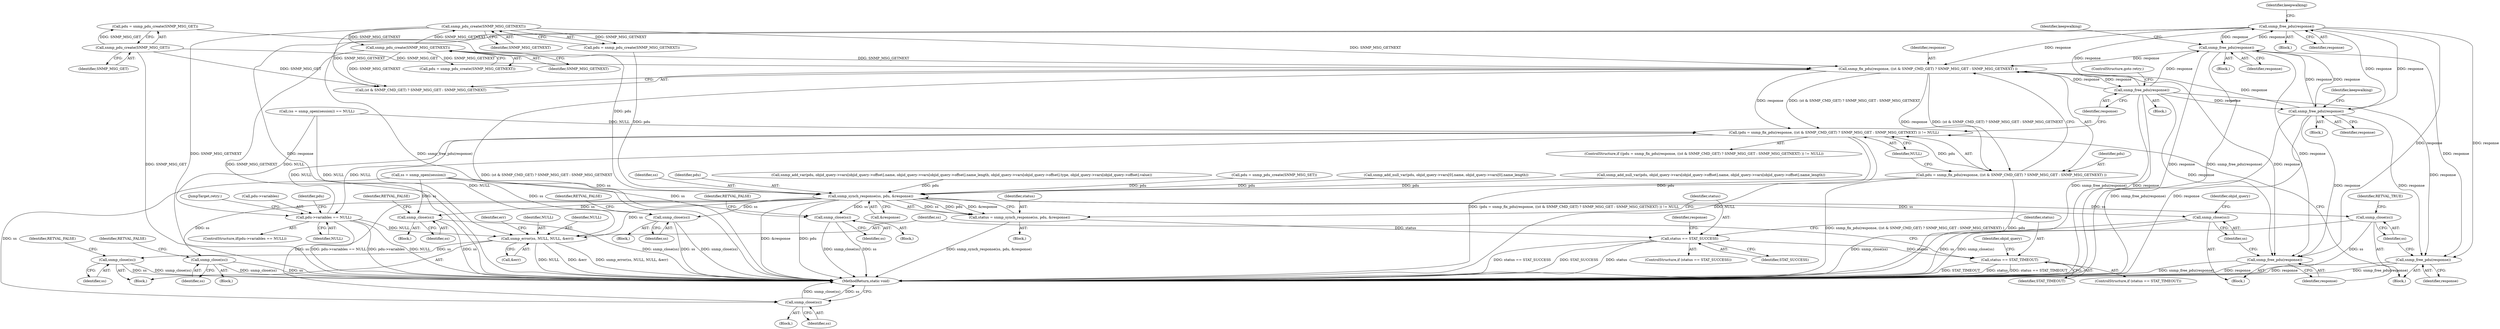 digraph "0_php_cab1c3b3708eead315e033359d07049b23b147a3_5@pointer" {
"1000963" [label="(Call,snmp_free_pdu(response))"];
"1001154" [label="(Call,snmp_free_pdu(response))"];
"1001097" [label="(Call,snmp_free_pdu(response))"];
"1001087" [label="(Call,snmp_fix_pdu(response, ((st & SNMP_CMD_GET) ? SNMP_MSG_GET : SNMP_MSG_GETNEXT) ))"];
"1000963" [label="(Call,snmp_free_pdu(response))"];
"1001055" [label="(Call,snmp_free_pdu(response))"];
"1000293" [label="(Call,snmp_pdu_create(SNMP_MSG_GET))"];
"1000303" [label="(Call,snmp_pdu_create(SNMP_MSG_GETNEXT))"];
"1000246" [label="(Call,snmp_pdu_create(SNMP_MSG_GETNEXT))"];
"1000494" [label="(Call,snmp_free_pdu(response))"];
"1001084" [label="(Call,(pdu = snmp_fix_pdu(response, ((st & SNMP_CMD_GET) ? SNMP_MSG_GET : SNMP_MSG_GETNEXT) )) != NULL)"];
"1000444" [label="(Call,pdu->variables == NULL)"];
"1001132" [label="(Call,snmp_error(ss, NULL, NULL, &err))"];
"1001147" [label="(Call,snmp_close(ss))"];
"1001085" [label="(Call,pdu = snmp_fix_pdu(response, ((st & SNMP_CMD_GET) ? SNMP_MSG_GET : SNMP_MSG_GETNEXT) ))"];
"1000459" [label="(Call,snmp_synch_response(ss, pdu, &response))"];
"1000317" [label="(Call,snmp_close(ss))"];
"1000417" [label="(Call,snmp_close(ss))"];
"1000452" [label="(Call,snmp_close(ss))"];
"1000457" [label="(Call,status = snmp_synch_response(ss, pdu, &response))"];
"1000465" [label="(Call,status == STAT_SUCCESS)"];
"1001115" [label="(Call,status == STAT_TIMEOUT)"];
"1000496" [label="(Call,snmp_close(ss))"];
"1001102" [label="(Call,snmp_close(ss))"];
"1001126" [label="(Call,snmp_close(ss))"];
"1001156" [label="(Call,snmp_close(ss))"];
"1001100" [label="(Call,snmp_free_pdu(response))"];
"1001029" [label="(Block,)"];
"1000494" [label="(Call,snmp_free_pdu(response))"];
"1000453" [label="(Identifier,ss)"];
"1001102" [label="(Call,snmp_close(ss))"];
"1001158" [label="(MethodReturn,static void)"];
"1001115" [label="(Call,status == STAT_TIMEOUT)"];
"1001095" [label="(Identifier,NULL)"];
"1000464" [label="(ControlStructure,if (status == STAT_SUCCESS))"];
"1000197" [label="(Call,ss = snmp_open(session))"];
"1001101" [label="(Identifier,response)"];
"1000449" [label="(Block,)"];
"1000451" [label="(Identifier,pdu)"];
"1000293" [label="(Call,snmp_pdu_create(SNMP_MSG_GET))"];
"1000304" [label="(Identifier,SNMP_MSG_GETNEXT)"];
"1000957" [label="(Block,)"];
"1000495" [label="(Identifier,response)"];
"1001089" [label="(Call,(st & SNMP_CMD_GET) ? SNMP_MSG_GET : SNMP_MSG_GETNEXT)"];
"1001097" [label="(Call,snmp_free_pdu(response))"];
"1001131" [label="(Block,)"];
"1000444" [label="(Call,pdu->variables == NULL)"];
"1000122" [label="(Block,)"];
"1001056" [label="(Identifier,response)"];
"1001149" [label="(Identifier,RETVAL_FALSE)"];
"1000418" [label="(Identifier,ss)"];
"1000466" [label="(Identifier,status)"];
"1001118" [label="(Block,)"];
"1000454" [label="(Identifier,RETVAL_FALSE)"];
"1000461" [label="(Identifier,pdu)"];
"1000498" [label="(Identifier,RETVAL_TRUE)"];
"1000354" [label="(Call,snmp_add_var(pdu, objid_query->vars[objid_query->offset].name, objid_query->vars[objid_query->offset].name_length, objid_query->vars[objid_query->offset].type, objid_query->vars[objid_query->offset].value))"];
"1000311" [label="(Call,pdu = snmp_pdu_create(SNMP_MSG_SET))"];
"1000319" [label="(Identifier,RETVAL_FALSE)"];
"1001106" [label="(Identifier,objid_query)"];
"1001100" [label="(Call,snmp_free_pdu(response))"];
"1000459" [label="(Call,snmp_synch_response(ss, pdu, &response))"];
"1000227" [label="(Identifier,keepwalking)"];
"1000246" [label="(Call,snmp_pdu_create(SNMP_MSG_GETNEXT))"];
"1001147" [label="(Call,snmp_close(ss))"];
"1000964" [label="(Identifier,response)"];
"1001132" [label="(Call,snmp_error(ss, NULL, NULL, &err))"];
"1001121" [label="(Identifier,objid_query)"];
"1001153" [label="(Block,)"];
"1001127" [label="(Identifier,ss)"];
"1000448" [label="(Identifier,NULL)"];
"1000417" [label="(Call,snmp_close(ss))"];
"1000497" [label="(Identifier,ss)"];
"1000268" [label="(Call,snmp_add_null_var(pdu, objid_query->vars[0].name, objid_query->vars[0].name_length))"];
"1000443" [label="(ControlStructure,if(pdu->variables == NULL))"];
"1000244" [label="(Call,pdu = snmp_pdu_create(SNMP_MSG_GETNEXT))"];
"1000392" [label="(Block,)"];
"1001116" [label="(Identifier,status)"];
"1001088" [label="(Identifier,response)"];
"1001128" [label="(Identifier,RETVAL_FALSE)"];
"1001139" [label="(Identifier,err)"];
"1001086" [label="(Identifier,pdu)"];
"1001136" [label="(Call,&err)"];
"1000966" [label="(Identifier,keepwalking)"];
"1000457" [label="(Call,status = snmp_synch_response(ss, pdu, &response))"];
"1001134" [label="(Identifier,NULL)"];
"1000419" [label="(Identifier,RETVAL_FALSE)"];
"1001148" [label="(Identifier,ss)"];
"1000294" [label="(Identifier,SNMP_MSG_GET)"];
"1000317" [label="(Call,snmp_close(ss))"];
"1000423" [label="(Call,snmp_add_null_var(pdu, objid_query->vars[objid_query->offset].name, objid_query->vars[objid_query->offset].name_length))"];
"1000462" [label="(Call,&response)"];
"1000316" [label="(Block,)"];
"1001083" [label="(ControlStructure,if ((pdu = snmp_fix_pdu(response, ((st & SNMP_CMD_GET) ? SNMP_MSG_GET : SNMP_MSG_GETNEXT) )) != NULL))"];
"1000460" [label="(Identifier,ss)"];
"1001099" [label="(ControlStructure,goto retry;)"];
"1001133" [label="(Identifier,ss)"];
"1001098" [label="(Identifier,response)"];
"1000963" [label="(Call,snmp_free_pdu(response))"];
"1000452" [label="(Call,snmp_close(ss))"];
"1001155" [label="(Identifier,response)"];
"1000496" [label="(Call,snmp_close(ss))"];
"1001096" [label="(Block,)"];
"1000456" [label="(JumpTarget,retry:)"];
"1001154" [label="(Call,snmp_free_pdu(response))"];
"1000247" [label="(Identifier,SNMP_MSG_GETNEXT)"];
"1001114" [label="(ControlStructure,if (status == STAT_TIMEOUT))"];
"1000291" [label="(Call,pdu = snmp_pdu_create(SNMP_MSG_GET))"];
"1000465" [label="(Call,status == STAT_SUCCESS)"];
"1001135" [label="(Identifier,NULL)"];
"1001103" [label="(Identifier,ss)"];
"1001087" [label="(Call,snmp_fix_pdu(response, ((st & SNMP_CMD_GET) ? SNMP_MSG_GET : SNMP_MSG_GETNEXT) ))"];
"1000303" [label="(Call,snmp_pdu_create(SNMP_MSG_GETNEXT))"];
"1001156" [label="(Call,snmp_close(ss))"];
"1001084" [label="(Call,(pdu = snmp_fix_pdu(response, ((st & SNMP_CMD_GET) ? SNMP_MSG_GET : SNMP_MSG_GETNEXT) )) != NULL)"];
"1001117" [label="(Identifier,STAT_TIMEOUT)"];
"1000196" [label="(Call,(ss = snmp_open(session)) == NULL)"];
"1000985" [label="(Block,)"];
"1000480" [label="(Block,)"];
"1001055" [label="(Call,snmp_free_pdu(response))"];
"1000301" [label="(Call,pdu = snmp_pdu_create(SNMP_MSG_GETNEXT))"];
"1000318" [label="(Identifier,ss)"];
"1000467" [label="(Identifier,STAT_SUCCESS)"];
"1000228" [label="(Block,)"];
"1000472" [label="(Identifier,response)"];
"1000445" [label="(Call,pdu->variables)"];
"1000458" [label="(Identifier,status)"];
"1001058" [label="(Identifier,keepwalking)"];
"1001157" [label="(Identifier,ss)"];
"1001126" [label="(Call,snmp_close(ss))"];
"1001085" [label="(Call,pdu = snmp_fix_pdu(response, ((st & SNMP_CMD_GET) ? SNMP_MSG_GET : SNMP_MSG_GETNEXT) ))"];
"1000963" -> "1000957"  [label="AST: "];
"1000963" -> "1000964"  [label="CFG: "];
"1000964" -> "1000963"  [label="AST: "];
"1000966" -> "1000963"  [label="CFG: "];
"1000963" -> "1001158"  [label="DDG: response"];
"1000963" -> "1001158"  [label="DDG: snmp_free_pdu(response)"];
"1000963" -> "1000494"  [label="DDG: response"];
"1001154" -> "1000963"  [label="DDG: response"];
"1001097" -> "1000963"  [label="DDG: response"];
"1001055" -> "1000963"  [label="DDG: response"];
"1000963" -> "1001055"  [label="DDG: response"];
"1000963" -> "1001087"  [label="DDG: response"];
"1000963" -> "1001100"  [label="DDG: response"];
"1000963" -> "1001154"  [label="DDG: response"];
"1001154" -> "1001153"  [label="AST: "];
"1001154" -> "1001155"  [label="CFG: "];
"1001155" -> "1001154"  [label="AST: "];
"1000227" -> "1001154"  [label="CFG: "];
"1001154" -> "1001158"  [label="DDG: response"];
"1001154" -> "1001158"  [label="DDG: snmp_free_pdu(response)"];
"1001154" -> "1000494"  [label="DDG: response"];
"1001154" -> "1001055"  [label="DDG: response"];
"1001154" -> "1001087"  [label="DDG: response"];
"1001154" -> "1001100"  [label="DDG: response"];
"1001097" -> "1001154"  [label="DDG: response"];
"1001055" -> "1001154"  [label="DDG: response"];
"1001097" -> "1001096"  [label="AST: "];
"1001097" -> "1001098"  [label="CFG: "];
"1001098" -> "1001097"  [label="AST: "];
"1001099" -> "1001097"  [label="CFG: "];
"1001097" -> "1001158"  [label="DDG: snmp_free_pdu(response)"];
"1001097" -> "1001158"  [label="DDG: response"];
"1001097" -> "1000494"  [label="DDG: response"];
"1001097" -> "1001055"  [label="DDG: response"];
"1001097" -> "1001087"  [label="DDG: response"];
"1001087" -> "1001097"  [label="DDG: response"];
"1001097" -> "1001100"  [label="DDG: response"];
"1001087" -> "1001085"  [label="AST: "];
"1001087" -> "1001089"  [label="CFG: "];
"1001088" -> "1001087"  [label="AST: "];
"1001089" -> "1001087"  [label="AST: "];
"1001085" -> "1001087"  [label="CFG: "];
"1001087" -> "1001158"  [label="DDG: (st & SNMP_CMD_GET) ? SNMP_MSG_GET : SNMP_MSG_GETNEXT"];
"1001087" -> "1001084"  [label="DDG: response"];
"1001087" -> "1001084"  [label="DDG: (st & SNMP_CMD_GET) ? SNMP_MSG_GET : SNMP_MSG_GETNEXT"];
"1001087" -> "1001085"  [label="DDG: response"];
"1001087" -> "1001085"  [label="DDG: (st & SNMP_CMD_GET) ? SNMP_MSG_GET : SNMP_MSG_GETNEXT"];
"1001055" -> "1001087"  [label="DDG: response"];
"1000293" -> "1001087"  [label="DDG: SNMP_MSG_GET"];
"1000303" -> "1001087"  [label="DDG: SNMP_MSG_GETNEXT"];
"1000246" -> "1001087"  [label="DDG: SNMP_MSG_GETNEXT"];
"1001087" -> "1001100"  [label="DDG: response"];
"1001055" -> "1001029"  [label="AST: "];
"1001055" -> "1001056"  [label="CFG: "];
"1001056" -> "1001055"  [label="AST: "];
"1001058" -> "1001055"  [label="CFG: "];
"1001055" -> "1001158"  [label="DDG: snmp_free_pdu(response)"];
"1001055" -> "1001158"  [label="DDG: response"];
"1001055" -> "1000494"  [label="DDG: response"];
"1001055" -> "1001100"  [label="DDG: response"];
"1000293" -> "1000291"  [label="AST: "];
"1000293" -> "1000294"  [label="CFG: "];
"1000294" -> "1000293"  [label="AST: "];
"1000291" -> "1000293"  [label="CFG: "];
"1000293" -> "1001158"  [label="DDG: SNMP_MSG_GET"];
"1000293" -> "1000291"  [label="DDG: SNMP_MSG_GET"];
"1000293" -> "1001089"  [label="DDG: SNMP_MSG_GET"];
"1000303" -> "1000301"  [label="AST: "];
"1000303" -> "1000304"  [label="CFG: "];
"1000304" -> "1000303"  [label="AST: "];
"1000301" -> "1000303"  [label="CFG: "];
"1000303" -> "1001158"  [label="DDG: SNMP_MSG_GETNEXT"];
"1000303" -> "1000246"  [label="DDG: SNMP_MSG_GETNEXT"];
"1000303" -> "1000301"  [label="DDG: SNMP_MSG_GETNEXT"];
"1000246" -> "1000303"  [label="DDG: SNMP_MSG_GETNEXT"];
"1000303" -> "1001089"  [label="DDG: SNMP_MSG_GETNEXT"];
"1000246" -> "1000244"  [label="AST: "];
"1000246" -> "1000247"  [label="CFG: "];
"1000247" -> "1000246"  [label="AST: "];
"1000244" -> "1000246"  [label="CFG: "];
"1000246" -> "1001158"  [label="DDG: SNMP_MSG_GETNEXT"];
"1000246" -> "1000244"  [label="DDG: SNMP_MSG_GETNEXT"];
"1000246" -> "1001089"  [label="DDG: SNMP_MSG_GETNEXT"];
"1000494" -> "1000480"  [label="AST: "];
"1000494" -> "1000495"  [label="CFG: "];
"1000495" -> "1000494"  [label="AST: "];
"1000497" -> "1000494"  [label="CFG: "];
"1000494" -> "1001158"  [label="DDG: snmp_free_pdu(response)"];
"1000494" -> "1001158"  [label="DDG: response"];
"1001084" -> "1001083"  [label="AST: "];
"1001084" -> "1001095"  [label="CFG: "];
"1001085" -> "1001084"  [label="AST: "];
"1001095" -> "1001084"  [label="AST: "];
"1001098" -> "1001084"  [label="CFG: "];
"1001101" -> "1001084"  [label="CFG: "];
"1001084" -> "1001158"  [label="DDG: (pdu = snmp_fix_pdu(response, ((st & SNMP_CMD_GET) ? SNMP_MSG_GET : SNMP_MSG_GETNEXT) )) != NULL"];
"1001084" -> "1001158"  [label="DDG: NULL"];
"1001084" -> "1000444"  [label="DDG: NULL"];
"1001085" -> "1001084"  [label="DDG: pdu"];
"1000196" -> "1001084"  [label="DDG: NULL"];
"1000444" -> "1001084"  [label="DDG: NULL"];
"1001084" -> "1001132"  [label="DDG: NULL"];
"1000444" -> "1000443"  [label="AST: "];
"1000444" -> "1000448"  [label="CFG: "];
"1000445" -> "1000444"  [label="AST: "];
"1000448" -> "1000444"  [label="AST: "];
"1000451" -> "1000444"  [label="CFG: "];
"1000456" -> "1000444"  [label="CFG: "];
"1000444" -> "1001158"  [label="DDG: pdu->variables"];
"1000444" -> "1001158"  [label="DDG: NULL"];
"1000444" -> "1001158"  [label="DDG: pdu->variables == NULL"];
"1000196" -> "1000444"  [label="DDG: NULL"];
"1000444" -> "1001132"  [label="DDG: NULL"];
"1001132" -> "1001131"  [label="AST: "];
"1001132" -> "1001136"  [label="CFG: "];
"1001133" -> "1001132"  [label="AST: "];
"1001134" -> "1001132"  [label="AST: "];
"1001135" -> "1001132"  [label="AST: "];
"1001136" -> "1001132"  [label="AST: "];
"1001139" -> "1001132"  [label="CFG: "];
"1001132" -> "1001158"  [label="DDG: NULL"];
"1001132" -> "1001158"  [label="DDG: &err"];
"1001132" -> "1001158"  [label="DDG: snmp_error(ss, NULL, NULL, &err)"];
"1000459" -> "1001132"  [label="DDG: ss"];
"1000196" -> "1001132"  [label="DDG: NULL"];
"1001132" -> "1001147"  [label="DDG: ss"];
"1001147" -> "1001131"  [label="AST: "];
"1001147" -> "1001148"  [label="CFG: "];
"1001148" -> "1001147"  [label="AST: "];
"1001149" -> "1001147"  [label="CFG: "];
"1001147" -> "1001158"  [label="DDG: ss"];
"1001147" -> "1001158"  [label="DDG: snmp_close(ss)"];
"1001086" -> "1001085"  [label="AST: "];
"1001095" -> "1001085"  [label="CFG: "];
"1001085" -> "1001158"  [label="DDG: snmp_fix_pdu(response, ((st & SNMP_CMD_GET) ? SNMP_MSG_GET : SNMP_MSG_GETNEXT) )"];
"1001085" -> "1001158"  [label="DDG: pdu"];
"1001085" -> "1000459"  [label="DDG: pdu"];
"1000459" -> "1000457"  [label="AST: "];
"1000459" -> "1000462"  [label="CFG: "];
"1000460" -> "1000459"  [label="AST: "];
"1000461" -> "1000459"  [label="AST: "];
"1000462" -> "1000459"  [label="AST: "];
"1000457" -> "1000459"  [label="CFG: "];
"1000459" -> "1001158"  [label="DDG: pdu"];
"1000459" -> "1001158"  [label="DDG: &response"];
"1000459" -> "1000317"  [label="DDG: ss"];
"1000459" -> "1000417"  [label="DDG: ss"];
"1000459" -> "1000452"  [label="DDG: ss"];
"1000459" -> "1000457"  [label="DDG: ss"];
"1000459" -> "1000457"  [label="DDG: pdu"];
"1000459" -> "1000457"  [label="DDG: &response"];
"1000197" -> "1000459"  [label="DDG: ss"];
"1000311" -> "1000459"  [label="DDG: pdu"];
"1000291" -> "1000459"  [label="DDG: pdu"];
"1000268" -> "1000459"  [label="DDG: pdu"];
"1000423" -> "1000459"  [label="DDG: pdu"];
"1000301" -> "1000459"  [label="DDG: pdu"];
"1000354" -> "1000459"  [label="DDG: pdu"];
"1000459" -> "1000496"  [label="DDG: ss"];
"1000459" -> "1001102"  [label="DDG: ss"];
"1000459" -> "1001126"  [label="DDG: ss"];
"1000459" -> "1001156"  [label="DDG: ss"];
"1000317" -> "1000316"  [label="AST: "];
"1000317" -> "1000318"  [label="CFG: "];
"1000318" -> "1000317"  [label="AST: "];
"1000319" -> "1000317"  [label="CFG: "];
"1000317" -> "1001158"  [label="DDG: ss"];
"1000317" -> "1001158"  [label="DDG: snmp_close(ss)"];
"1000197" -> "1000317"  [label="DDG: ss"];
"1000417" -> "1000392"  [label="AST: "];
"1000417" -> "1000418"  [label="CFG: "];
"1000418" -> "1000417"  [label="AST: "];
"1000419" -> "1000417"  [label="CFG: "];
"1000417" -> "1001158"  [label="DDG: ss"];
"1000417" -> "1001158"  [label="DDG: snmp_close(ss)"];
"1000197" -> "1000417"  [label="DDG: ss"];
"1000452" -> "1000449"  [label="AST: "];
"1000452" -> "1000453"  [label="CFG: "];
"1000453" -> "1000452"  [label="AST: "];
"1000454" -> "1000452"  [label="CFG: "];
"1000452" -> "1001158"  [label="DDG: snmp_close(ss)"];
"1000452" -> "1001158"  [label="DDG: ss"];
"1000197" -> "1000452"  [label="DDG: ss"];
"1000457" -> "1000228"  [label="AST: "];
"1000458" -> "1000457"  [label="AST: "];
"1000466" -> "1000457"  [label="CFG: "];
"1000457" -> "1001158"  [label="DDG: snmp_synch_response(ss, pdu, &response)"];
"1000457" -> "1000465"  [label="DDG: status"];
"1000465" -> "1000464"  [label="AST: "];
"1000465" -> "1000467"  [label="CFG: "];
"1000466" -> "1000465"  [label="AST: "];
"1000467" -> "1000465"  [label="AST: "];
"1000472" -> "1000465"  [label="CFG: "];
"1001116" -> "1000465"  [label="CFG: "];
"1000465" -> "1001158"  [label="DDG: status == STAT_SUCCESS"];
"1000465" -> "1001158"  [label="DDG: STAT_SUCCESS"];
"1000465" -> "1001158"  [label="DDG: status"];
"1000465" -> "1001115"  [label="DDG: status"];
"1001115" -> "1001114"  [label="AST: "];
"1001115" -> "1001117"  [label="CFG: "];
"1001116" -> "1001115"  [label="AST: "];
"1001117" -> "1001115"  [label="AST: "];
"1001121" -> "1001115"  [label="CFG: "];
"1001133" -> "1001115"  [label="CFG: "];
"1001115" -> "1001158"  [label="DDG: status"];
"1001115" -> "1001158"  [label="DDG: status == STAT_TIMEOUT"];
"1001115" -> "1001158"  [label="DDG: STAT_TIMEOUT"];
"1000496" -> "1000480"  [label="AST: "];
"1000496" -> "1000497"  [label="CFG: "];
"1000497" -> "1000496"  [label="AST: "];
"1000498" -> "1000496"  [label="CFG: "];
"1000496" -> "1001158"  [label="DDG: snmp_close(ss)"];
"1000496" -> "1001158"  [label="DDG: ss"];
"1001102" -> "1000985"  [label="AST: "];
"1001102" -> "1001103"  [label="CFG: "];
"1001103" -> "1001102"  [label="AST: "];
"1001106" -> "1001102"  [label="CFG: "];
"1001102" -> "1001158"  [label="DDG: ss"];
"1001102" -> "1001158"  [label="DDG: snmp_close(ss)"];
"1001126" -> "1001118"  [label="AST: "];
"1001126" -> "1001127"  [label="CFG: "];
"1001127" -> "1001126"  [label="AST: "];
"1001128" -> "1001126"  [label="CFG: "];
"1001126" -> "1001158"  [label="DDG: ss"];
"1001126" -> "1001158"  [label="DDG: snmp_close(ss)"];
"1001156" -> "1000122"  [label="AST: "];
"1001156" -> "1001157"  [label="CFG: "];
"1001157" -> "1001156"  [label="AST: "];
"1001158" -> "1001156"  [label="CFG: "];
"1001156" -> "1001158"  [label="DDG: snmp_close(ss)"];
"1001156" -> "1001158"  [label="DDG: ss"];
"1000197" -> "1001156"  [label="DDG: ss"];
"1001100" -> "1000985"  [label="AST: "];
"1001100" -> "1001101"  [label="CFG: "];
"1001101" -> "1001100"  [label="AST: "];
"1001103" -> "1001100"  [label="CFG: "];
"1001100" -> "1001158"  [label="DDG: snmp_free_pdu(response)"];
"1001100" -> "1001158"  [label="DDG: response"];
}
